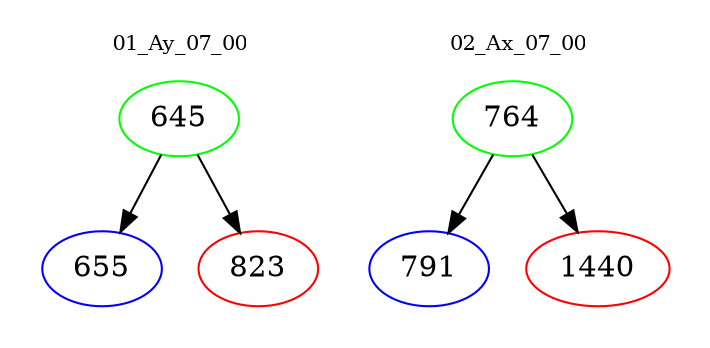 digraph{
subgraph cluster_0 {
color = white
label = "01_Ay_07_00";
fontsize=10;
T0_645 [label="645", color="green"]
T0_645 -> T0_655 [color="black"]
T0_655 [label="655", color="blue"]
T0_645 -> T0_823 [color="black"]
T0_823 [label="823", color="red"]
}
subgraph cluster_1 {
color = white
label = "02_Ax_07_00";
fontsize=10;
T1_764 [label="764", color="green"]
T1_764 -> T1_791 [color="black"]
T1_791 [label="791", color="blue"]
T1_764 -> T1_1440 [color="black"]
T1_1440 [label="1440", color="red"]
}
}
